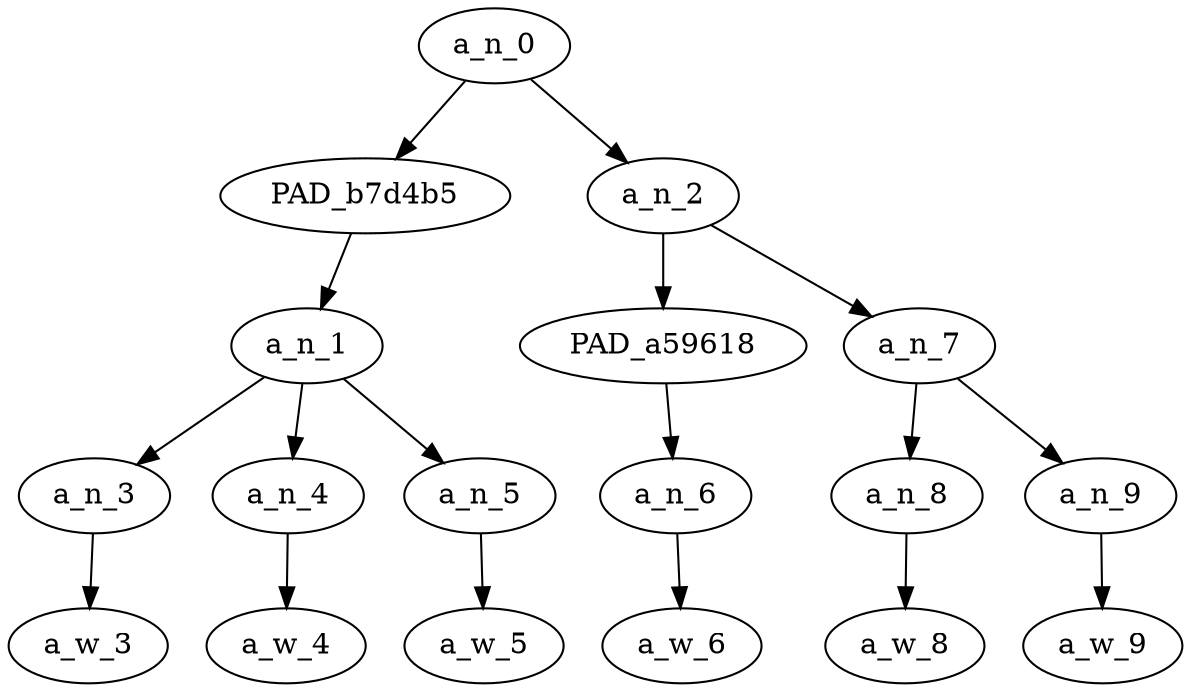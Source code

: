 strict digraph "" {
	a_n_0	[div_dir=1,
		index=0,
		level=4,
		pos="2.375,4!",
		text_span="[0, 1, 2, 3, 4, 5]",
		value=1.00000005];
	PAD_b7d4b5	[div_dir=1,
		index=0,
		level=3,
		pos="1.0,3!",
		text_span="[0, 1, 2]",
		value=0.53974413];
	a_n_0 -> PAD_b7d4b5;
	a_n_2	[div_dir=1,
		index=1,
		level=3,
		pos="3.75,3!",
		text_span="[3, 4, 5]",
		value=0.45958782];
	a_n_0 -> a_n_2;
	a_n_1	[div_dir=1,
		index=0,
		level=2,
		pos="1.0,2!",
		text_span="[0, 1, 2]",
		value=0.53974413];
	PAD_b7d4b5 -> a_n_1;
	a_n_3	[div_dir=1,
		index=0,
		level=1,
		pos="0.0,1!",
		text_span="[0]",
		value=0.15426402];
	a_n_1 -> a_n_3;
	a_n_4	[div_dir=1,
		index=1,
		level=1,
		pos="1.0,1!",
		text_span="[1]",
		value=0.21665462];
	a_n_1 -> a_n_4;
	a_n_5	[div_dir=1,
		index=2,
		level=1,
		pos="2.0,1!",
		text_span="[2]",
		value=0.16845006];
	a_n_1 -> a_n_5;
	a_w_3	[div_dir=0,
		index=0,
		level=0,
		pos="0,0!",
		text_span="[0]",
		value="<user>"];
	a_n_3 -> a_w_3;
	a_w_4	[div_dir=0,
		index=1,
		level=0,
		pos="1,0!",
		text_span="[1]",
		value="<user>1"];
	a_n_4 -> a_w_4;
	a_w_5	[div_dir=0,
		index=2,
		level=0,
		pos="2,0!",
		text_span="[2]",
		value="<user>2"];
	a_n_5 -> a_w_5;
	PAD_a59618	[div_dir=1,
		index=1,
		level=2,
		pos="3.0,2!",
		text_span="[3]",
		value=0.13180481];
	a_n_2 -> PAD_a59618;
	a_n_7	[div_dir=1,
		index=2,
		level=2,
		pos="4.5,2!",
		text_span="[4, 5]",
		value=0.32720775];
	a_n_2 -> a_n_7;
	a_n_6	[div_dir=1,
		index=3,
		level=1,
		pos="3.0,1!",
		text_span="[3]",
		value=0.13180481];
	PAD_a59618 -> a_n_6;
	a_w_6	[div_dir=0,
		index=3,
		level=0,
		pos="3,0!",
		text_span="[3]",
		value=bring];
	a_n_6 -> a_w_6;
	a_n_8	[div_dir=1,
		index=4,
		level=1,
		pos="4.0,1!",
		text_span="[4]",
		value=0.13164804];
	a_n_7 -> a_n_8;
	a_n_9	[div_dir=-1,
		index=5,
		level=1,
		pos="5.0,1!",
		text_span="[5]",
		value=0.19522700];
	a_n_7 -> a_n_9;
	a_w_8	[div_dir=0,
		index=4,
		level=0,
		pos="4,0!",
		text_span="[4]",
		value=your];
	a_n_8 -> a_w_8;
	a_w_9	[div_dir=0,
		index=5,
		level=0,
		pos="5,0!",
		text_span="[5]",
		value=canoe];
	a_n_9 -> a_w_9;
}
